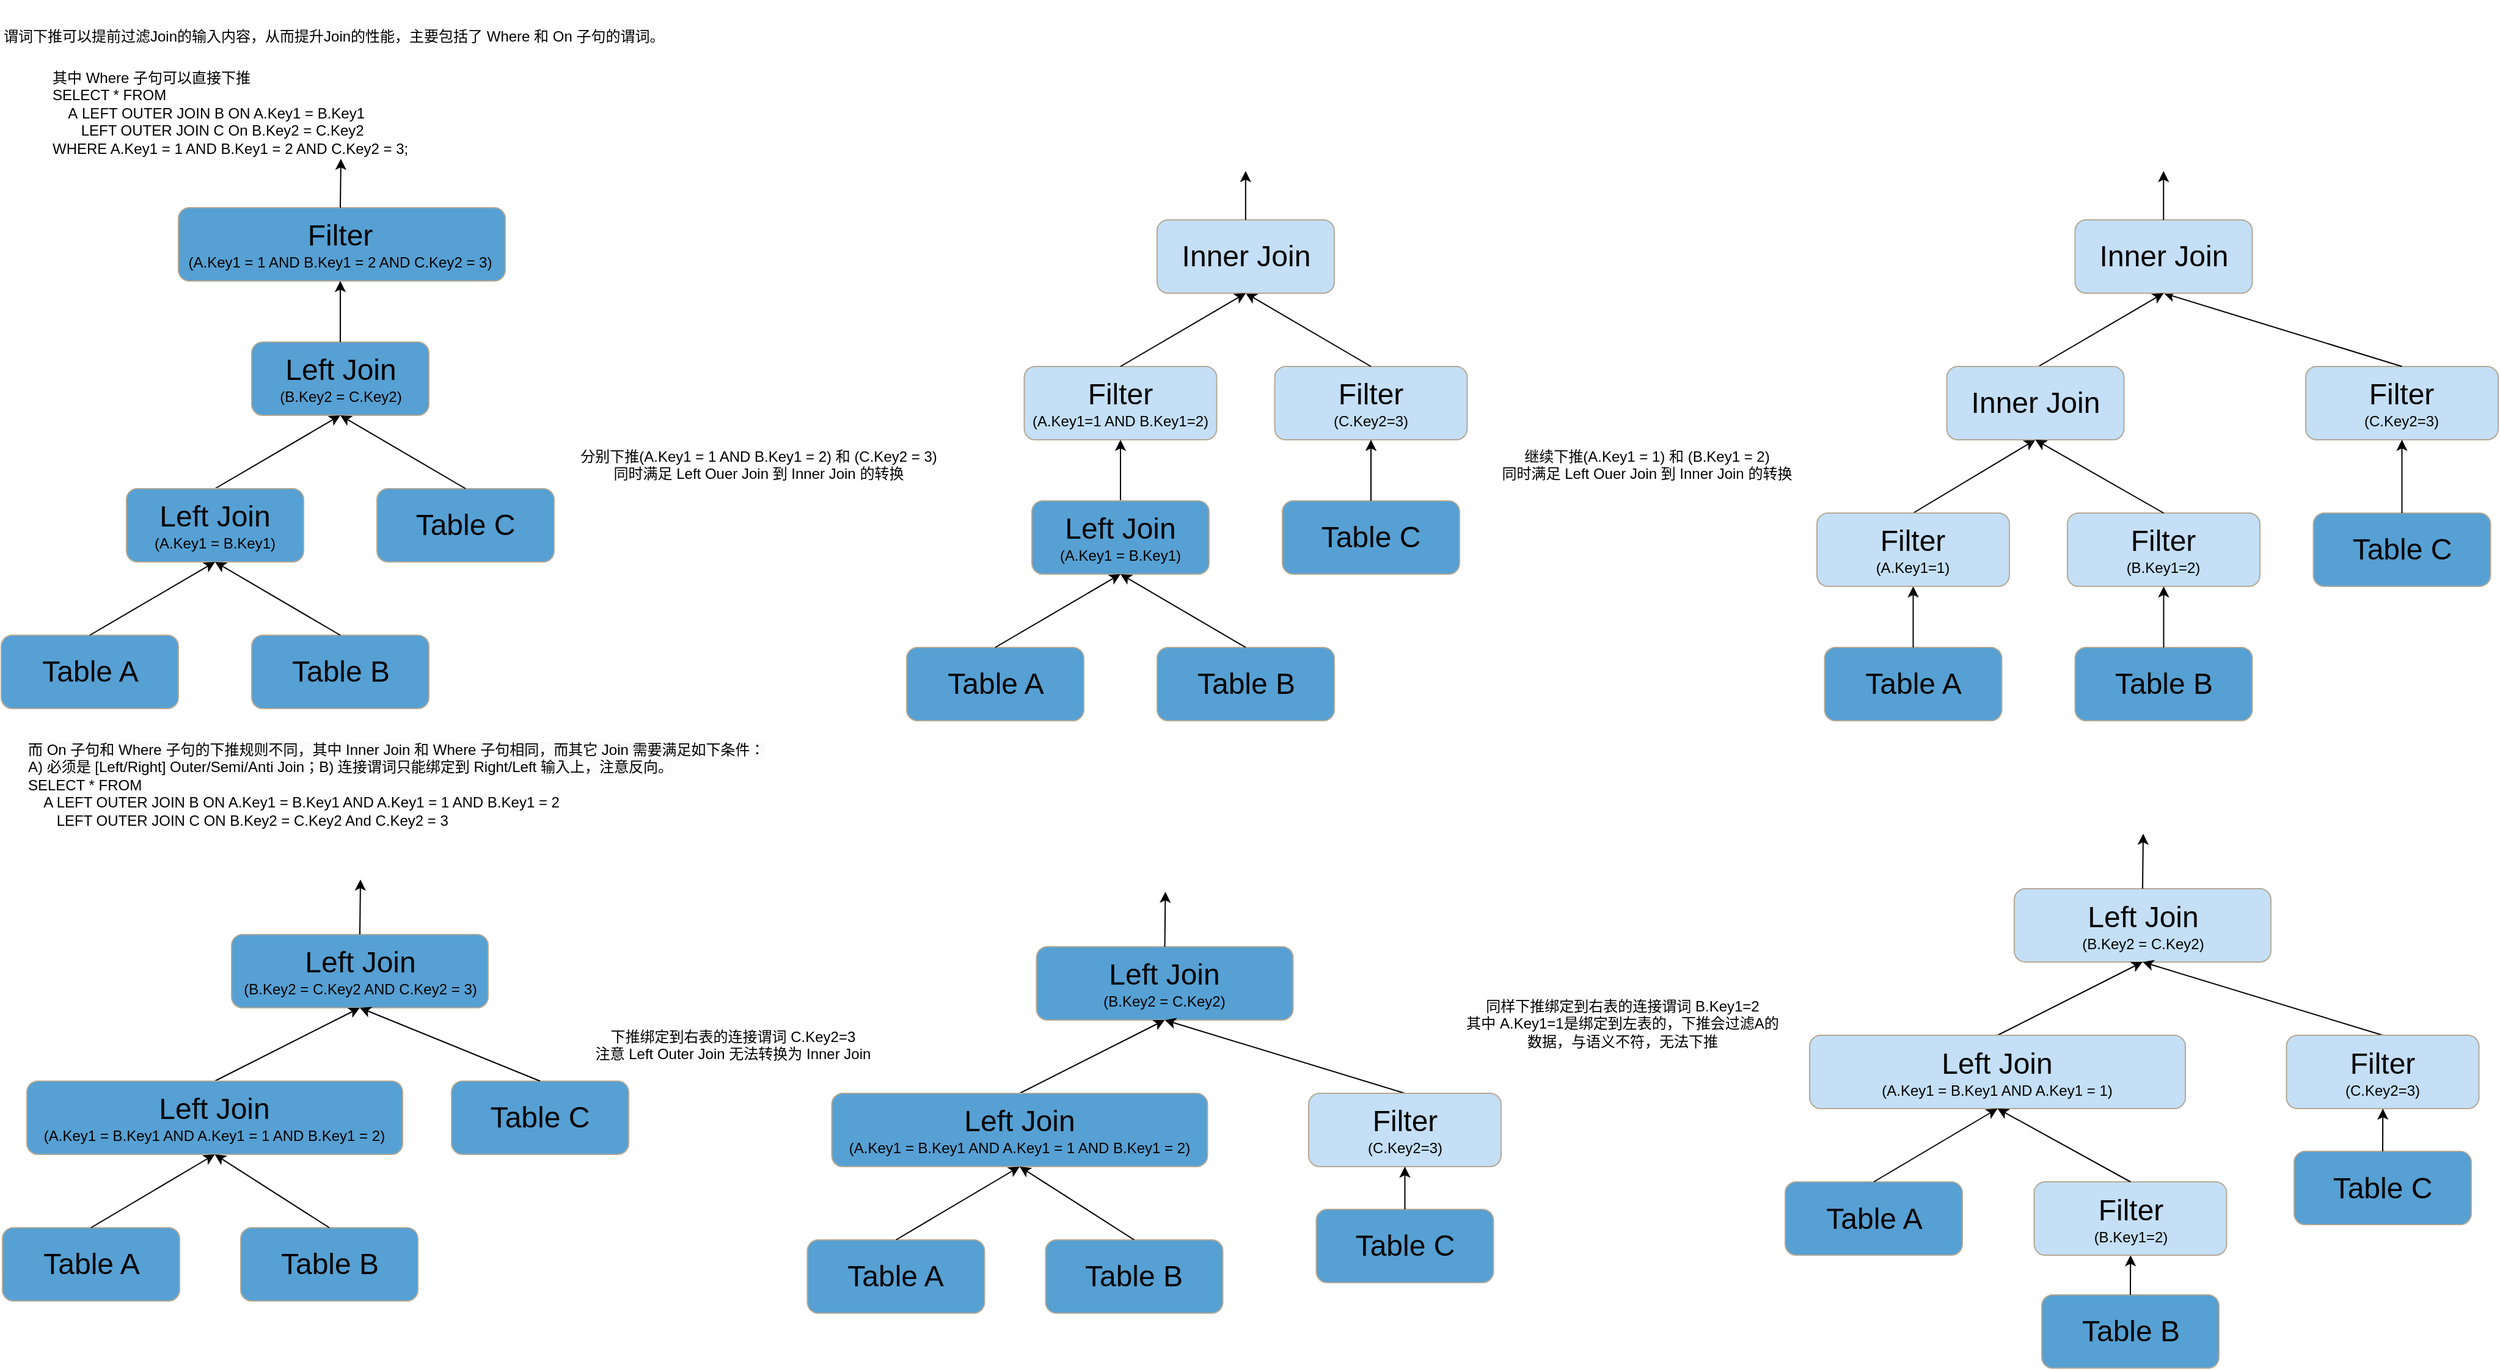<mxfile version="21.2.1" type="github">
  <diagram name="谓词下推" id="cbsx9Czcc-8pzS0EADx3">
    <mxGraphModel dx="4097" dy="2023" grid="1" gridSize="10" guides="1" tooltips="1" connect="1" arrows="1" fold="1" page="1" pageScale="1" pageWidth="827" pageHeight="1169" math="0" shadow="0">
      <root>
        <mxCell id="0" />
        <mxCell id="1" parent="0" />
        <mxCell id="pJjKv-Byt6Ofe4KoQBYE-75" value="" style="rounded=1;whiteSpace=wrap;html=1;strokeColor=#b4a996;fillColor=#c4dff6;" vertex="1" parent="1">
          <mxGeometry x="1052.25" y="310" width="157.5" height="60" as="geometry" />
        </mxCell>
        <mxCell id="pJjKv-Byt6Ofe4KoQBYE-1" value="谓词下推可以提前过滤Join的输入内容，从而提升Join的性能，主要包括了 Where 和 On 子句的谓词。" style="text;html=1;strokeColor=none;fillColor=none;align=left;verticalAlign=middle;whiteSpace=wrap;rounded=0;" vertex="1" parent="1">
          <mxGeometry x="10" y="10" width="800" height="60" as="geometry" />
        </mxCell>
        <mxCell id="pJjKv-Byt6Ofe4KoQBYE-3" value="其中 Where 子句可以直接下推&lt;br&gt;SELECT * FROM&lt;br&gt;&amp;nbsp; &amp;nbsp; A&amp;nbsp;LEFT OUTER JOIN B ON A.Key1 = B.Key1&amp;nbsp;&lt;br&gt;&amp;nbsp; &amp;nbsp; &amp;nbsp; &amp;nbsp;LEFT OUTER JOIN&amp;nbsp;C On B.Key2 = C.Key2&amp;nbsp;&lt;br&gt;WHERE A.Key1 = 1 AND B.Key1 = 2 AND C.Key2 = 3;" style="text;whiteSpace=wrap;html=1;" vertex="1" parent="1">
          <mxGeometry x="50" y="60" width="360" height="90" as="geometry" />
        </mxCell>
        <mxCell id="pJjKv-Byt6Ofe4KoQBYE-4" value="" style="rounded=1;whiteSpace=wrap;html=1;strokeColor=#b4a996;fillColor=#56a0d3;" vertex="1" parent="1">
          <mxGeometry x="155" y="180" width="267.5" height="60" as="geometry" />
        </mxCell>
        <mxCell id="pJjKv-Byt6Ofe4KoQBYE-5" value="&lt;font style=&quot;&quot;&gt;&lt;span style=&quot;font-size: 24px;&quot;&gt;Filter&lt;/span&gt;&lt;br&gt;&lt;font style=&quot;font-size: 12px;&quot;&gt;(A.Key1 = 1 AND B.Key1 = 2 AND C.Key2 = 3)&lt;/font&gt;&lt;br&gt;&lt;/font&gt;" style="text;html=1;strokeColor=none;fillColor=none;align=center;verticalAlign=middle;whiteSpace=wrap;rounded=0;" vertex="1" parent="1">
          <mxGeometry x="155" y="180" width="265" height="60" as="geometry" />
        </mxCell>
        <mxCell id="pJjKv-Byt6Ofe4KoQBYE-6" value="" style="rounded=1;whiteSpace=wrap;html=1;strokeColor=#b4a996;fillColor=#56a0d3;" vertex="1" parent="1">
          <mxGeometry x="215" y="290" width="145" height="60" as="geometry" />
        </mxCell>
        <mxCell id="pJjKv-Byt6Ofe4KoQBYE-7" value="&lt;font style=&quot;&quot;&gt;&lt;span style=&quot;font-size: 24px;&quot;&gt;Left Join&lt;br&gt;&lt;/span&gt;(B.Key2 = C.Key2)&lt;br&gt;&lt;/font&gt;" style="text;html=1;strokeColor=none;fillColor=none;align=center;verticalAlign=middle;whiteSpace=wrap;rounded=0;" vertex="1" parent="1">
          <mxGeometry x="227.5" y="290" width="120" height="60" as="geometry" />
        </mxCell>
        <mxCell id="pJjKv-Byt6Ofe4KoQBYE-10" value="" style="rounded=1;whiteSpace=wrap;html=1;strokeColor=#b4a996;fillColor=#56a0d3;" vertex="1" parent="1">
          <mxGeometry x="317.5" y="410" width="145" height="60" as="geometry" />
        </mxCell>
        <mxCell id="pJjKv-Byt6Ofe4KoQBYE-11" value="&lt;font style=&quot;&quot;&gt;&lt;span style=&quot;font-size: 24px;&quot;&gt;Table C&lt;/span&gt;&lt;br&gt;&lt;/font&gt;" style="text;html=1;strokeColor=none;fillColor=none;align=center;verticalAlign=middle;whiteSpace=wrap;rounded=0;" vertex="1" parent="1">
          <mxGeometry x="330" y="410" width="120" height="60" as="geometry" />
        </mxCell>
        <mxCell id="pJjKv-Byt6Ofe4KoQBYE-12" value="" style="endArrow=classic;html=1;rounded=0;exitX=0.5;exitY=0;exitDx=0;exitDy=0;entryX=0.5;entryY=1;entryDx=0;entryDy=0;" edge="1" parent="1" source="pJjKv-Byt6Ofe4KoQBYE-45" target="pJjKv-Byt6Ofe4KoQBYE-7">
          <mxGeometry width="50" height="50" relative="1" as="geometry">
            <mxPoint x="185" y="410" as="sourcePoint" />
            <mxPoint x="555" y="320" as="targetPoint" />
          </mxGeometry>
        </mxCell>
        <mxCell id="pJjKv-Byt6Ofe4KoQBYE-13" value="" style="endArrow=classic;html=1;rounded=0;exitX=0.5;exitY=0;exitDx=0;exitDy=0;entryX=0.5;entryY=1;entryDx=0;entryDy=0;" edge="1" parent="1" source="pJjKv-Byt6Ofe4KoQBYE-11" target="pJjKv-Byt6Ofe4KoQBYE-7">
          <mxGeometry width="50" height="50" relative="1" as="geometry">
            <mxPoint x="195" y="420" as="sourcePoint" />
            <mxPoint x="298" y="360" as="targetPoint" />
          </mxGeometry>
        </mxCell>
        <mxCell id="pJjKv-Byt6Ofe4KoQBYE-14" value="" style="endArrow=classic;html=1;rounded=0;entryX=0.5;entryY=1;entryDx=0;entryDy=0;" edge="1" parent="1" source="pJjKv-Byt6Ofe4KoQBYE-7" target="pJjKv-Byt6Ofe4KoQBYE-5">
          <mxGeometry width="50" height="50" relative="1" as="geometry">
            <mxPoint x="400" y="420" as="sourcePoint" />
            <mxPoint x="298" y="360" as="targetPoint" />
          </mxGeometry>
        </mxCell>
        <mxCell id="pJjKv-Byt6Ofe4KoQBYE-15" value="" style="endArrow=classic;html=1;rounded=0;exitX=0.5;exitY=0;exitDx=0;exitDy=0;" edge="1" parent="1" source="pJjKv-Byt6Ofe4KoQBYE-5">
          <mxGeometry width="50" height="50" relative="1" as="geometry">
            <mxPoint x="410" y="430" as="sourcePoint" />
            <mxPoint x="288" y="140" as="targetPoint" />
          </mxGeometry>
        </mxCell>
        <mxCell id="pJjKv-Byt6Ofe4KoQBYE-44" value="" style="rounded=1;whiteSpace=wrap;html=1;strokeColor=#b4a996;fillColor=#56a0d3;" vertex="1" parent="1">
          <mxGeometry x="112.5" y="410" width="145" height="60" as="geometry" />
        </mxCell>
        <mxCell id="pJjKv-Byt6Ofe4KoQBYE-45" value="&lt;font style=&quot;&quot;&gt;&lt;span style=&quot;font-size: 24px;&quot;&gt;Left Join&lt;br&gt;&lt;/span&gt;(A.Key1 = B.Key1)&lt;br&gt;&lt;/font&gt;" style="text;html=1;strokeColor=none;fillColor=none;align=center;verticalAlign=middle;whiteSpace=wrap;rounded=0;" vertex="1" parent="1">
          <mxGeometry x="125" y="410" width="120" height="60" as="geometry" />
        </mxCell>
        <mxCell id="pJjKv-Byt6Ofe4KoQBYE-46" value="" style="rounded=1;whiteSpace=wrap;html=1;strokeColor=#b4a996;fillColor=#56a0d3;" vertex="1" parent="1">
          <mxGeometry x="10" y="530" width="145" height="60" as="geometry" />
        </mxCell>
        <mxCell id="pJjKv-Byt6Ofe4KoQBYE-47" value="&lt;font style=&quot;&quot;&gt;&lt;span style=&quot;font-size: 24px;&quot;&gt;Table A&lt;/span&gt;&lt;br&gt;&lt;/font&gt;" style="text;html=1;strokeColor=none;fillColor=none;align=center;verticalAlign=middle;whiteSpace=wrap;rounded=0;" vertex="1" parent="1">
          <mxGeometry x="22.5" y="530" width="120" height="60" as="geometry" />
        </mxCell>
        <mxCell id="pJjKv-Byt6Ofe4KoQBYE-48" value="" style="rounded=1;whiteSpace=wrap;html=1;strokeColor=#b4a996;fillColor=#56a0d3;" vertex="1" parent="1">
          <mxGeometry x="215" y="530" width="145" height="60" as="geometry" />
        </mxCell>
        <mxCell id="pJjKv-Byt6Ofe4KoQBYE-49" value="&lt;font style=&quot;&quot;&gt;&lt;span style=&quot;font-size: 24px;&quot;&gt;Table B&lt;/span&gt;&lt;br&gt;&lt;/font&gt;" style="text;html=1;strokeColor=none;fillColor=none;align=center;verticalAlign=middle;whiteSpace=wrap;rounded=0;" vertex="1" parent="1">
          <mxGeometry x="227.5" y="530" width="120" height="60" as="geometry" />
        </mxCell>
        <mxCell id="pJjKv-Byt6Ofe4KoQBYE-50" value="" style="endArrow=classic;html=1;rounded=0;exitX=0.5;exitY=0;exitDx=0;exitDy=0;entryX=0.5;entryY=1;entryDx=0;entryDy=0;" edge="1" parent="1" source="pJjKv-Byt6Ofe4KoQBYE-47" target="pJjKv-Byt6Ofe4KoQBYE-45">
          <mxGeometry width="50" height="50" relative="1" as="geometry">
            <mxPoint x="402.5" y="490" as="sourcePoint" />
            <mxPoint x="452.5" y="440" as="targetPoint" />
          </mxGeometry>
        </mxCell>
        <mxCell id="pJjKv-Byt6Ofe4KoQBYE-51" value="" style="endArrow=classic;html=1;rounded=0;exitX=0.5;exitY=0;exitDx=0;exitDy=0;entryX=0.5;entryY=1;entryDx=0;entryDy=0;" edge="1" parent="1" source="pJjKv-Byt6Ofe4KoQBYE-49" target="pJjKv-Byt6Ofe4KoQBYE-45">
          <mxGeometry width="50" height="50" relative="1" as="geometry">
            <mxPoint x="92.5" y="540" as="sourcePoint" />
            <mxPoint x="195.5" y="480" as="targetPoint" />
          </mxGeometry>
        </mxCell>
        <mxCell id="pJjKv-Byt6Ofe4KoQBYE-52" value="分别下推(A.Key1 = 1 AND B.Key1 = 2) 和 (C.Key2 = 3)&lt;br&gt;同时满足 Left Ouer Join 到 Inner Join 的转换" style="text;whiteSpace=wrap;html=1;align=center;" vertex="1" parent="1">
          <mxGeometry x="475" y="370" width="310" height="40" as="geometry" />
        </mxCell>
        <mxCell id="pJjKv-Byt6Ofe4KoQBYE-56" value="&lt;font style=&quot;&quot;&gt;&lt;span style=&quot;font-size: 24px;&quot;&gt;Filter&lt;br&gt;&lt;/span&gt;(C.Key2=3)&lt;br&gt;&lt;/font&gt;" style="text;html=1;strokeColor=none;fillColor=none;align=center;verticalAlign=middle;whiteSpace=wrap;rounded=0;" vertex="1" parent="1">
          <mxGeometry x="1056" y="310" width="150" height="60" as="geometry" />
        </mxCell>
        <mxCell id="pJjKv-Byt6Ofe4KoQBYE-57" value="" style="rounded=1;whiteSpace=wrap;html=1;strokeColor=#b4a996;fillColor=#56a0d3;" vertex="1" parent="1">
          <mxGeometry x="1058.5" y="420" width="145" height="60" as="geometry" />
        </mxCell>
        <mxCell id="pJjKv-Byt6Ofe4KoQBYE-58" value="&lt;font style=&quot;&quot;&gt;&lt;span style=&quot;font-size: 24px;&quot;&gt;Table C&lt;/span&gt;&lt;br&gt;&lt;/font&gt;" style="text;html=1;strokeColor=none;fillColor=none;align=center;verticalAlign=middle;whiteSpace=wrap;rounded=0;" vertex="1" parent="1">
          <mxGeometry x="1071" y="420" width="120" height="60" as="geometry" />
        </mxCell>
        <mxCell id="pJjKv-Byt6Ofe4KoQBYE-59" value="" style="endArrow=classic;html=1;rounded=0;exitX=0.5;exitY=0;exitDx=0;exitDy=0;entryX=0.5;entryY=1;entryDx=0;entryDy=0;" edge="1" parent="1" source="pJjKv-Byt6Ofe4KoQBYE-64" target="pJjKv-Byt6Ofe4KoQBYE-74">
          <mxGeometry width="50" height="50" relative="1" as="geometry">
            <mxPoint x="926" y="420" as="sourcePoint" />
            <mxPoint x="1296" y="330" as="targetPoint" />
          </mxGeometry>
        </mxCell>
        <mxCell id="pJjKv-Byt6Ofe4KoQBYE-60" value="" style="endArrow=classic;html=1;rounded=0;exitX=0.5;exitY=0;exitDx=0;exitDy=0;entryX=0.5;entryY=1;entryDx=0;entryDy=0;" edge="1" parent="1" source="pJjKv-Byt6Ofe4KoQBYE-58" target="pJjKv-Byt6Ofe4KoQBYE-56">
          <mxGeometry width="50" height="50" relative="1" as="geometry">
            <mxPoint x="936" y="430" as="sourcePoint" />
            <mxPoint x="1039" y="370" as="targetPoint" />
          </mxGeometry>
        </mxCell>
        <mxCell id="pJjKv-Byt6Ofe4KoQBYE-61" value="" style="endArrow=classic;html=1;rounded=0;entryX=0.5;entryY=1;entryDx=0;entryDy=0;exitX=0.5;exitY=0;exitDx=0;exitDy=0;" edge="1" parent="1" source="pJjKv-Byt6Ofe4KoQBYE-56" target="pJjKv-Byt6Ofe4KoQBYE-72">
          <mxGeometry width="50" height="50" relative="1" as="geometry">
            <mxPoint x="1141" y="430" as="sourcePoint" />
            <mxPoint x="1028.5" y="250" as="targetPoint" />
          </mxGeometry>
        </mxCell>
        <mxCell id="pJjKv-Byt6Ofe4KoQBYE-63" value="" style="rounded=1;whiteSpace=wrap;html=1;strokeColor=#b4a996;fillColor=#56a0d3;" vertex="1" parent="1">
          <mxGeometry x="853.5" y="420" width="145" height="60" as="geometry" />
        </mxCell>
        <mxCell id="pJjKv-Byt6Ofe4KoQBYE-64" value="&lt;font style=&quot;&quot;&gt;&lt;span style=&quot;font-size: 24px;&quot;&gt;Left Join&lt;br&gt;&lt;/span&gt;(A.Key1 = B.Key1)&lt;br&gt;&lt;/font&gt;" style="text;html=1;strokeColor=none;fillColor=none;align=center;verticalAlign=middle;whiteSpace=wrap;rounded=0;" vertex="1" parent="1">
          <mxGeometry x="866" y="420" width="120" height="60" as="geometry" />
        </mxCell>
        <mxCell id="pJjKv-Byt6Ofe4KoQBYE-65" value="" style="rounded=1;whiteSpace=wrap;html=1;strokeColor=#b4a996;fillColor=#56a0d3;" vertex="1" parent="1">
          <mxGeometry x="751" y="540" width="145" height="60" as="geometry" />
        </mxCell>
        <mxCell id="pJjKv-Byt6Ofe4KoQBYE-66" value="&lt;font style=&quot;&quot;&gt;&lt;span style=&quot;font-size: 24px;&quot;&gt;Table A&lt;/span&gt;&lt;br&gt;&lt;/font&gt;" style="text;html=1;strokeColor=none;fillColor=none;align=center;verticalAlign=middle;whiteSpace=wrap;rounded=0;" vertex="1" parent="1">
          <mxGeometry x="763.5" y="540" width="120" height="60" as="geometry" />
        </mxCell>
        <mxCell id="pJjKv-Byt6Ofe4KoQBYE-67" value="" style="rounded=1;whiteSpace=wrap;html=1;strokeColor=#b4a996;fillColor=#56a0d3;" vertex="1" parent="1">
          <mxGeometry x="956" y="540" width="145" height="60" as="geometry" />
        </mxCell>
        <mxCell id="pJjKv-Byt6Ofe4KoQBYE-68" value="&lt;font style=&quot;&quot;&gt;&lt;span style=&quot;font-size: 24px;&quot;&gt;Table B&lt;/span&gt;&lt;br&gt;&lt;/font&gt;" style="text;html=1;strokeColor=none;fillColor=none;align=center;verticalAlign=middle;whiteSpace=wrap;rounded=0;" vertex="1" parent="1">
          <mxGeometry x="968.5" y="540" width="120" height="60" as="geometry" />
        </mxCell>
        <mxCell id="pJjKv-Byt6Ofe4KoQBYE-69" value="" style="endArrow=classic;html=1;rounded=0;exitX=0.5;exitY=0;exitDx=0;exitDy=0;entryX=0.5;entryY=1;entryDx=0;entryDy=0;" edge="1" parent="1" source="pJjKv-Byt6Ofe4KoQBYE-66" target="pJjKv-Byt6Ofe4KoQBYE-64">
          <mxGeometry width="50" height="50" relative="1" as="geometry">
            <mxPoint x="1143.5" y="500" as="sourcePoint" />
            <mxPoint x="1193.5" y="450" as="targetPoint" />
          </mxGeometry>
        </mxCell>
        <mxCell id="pJjKv-Byt6Ofe4KoQBYE-70" value="" style="endArrow=classic;html=1;rounded=0;exitX=0.5;exitY=0;exitDx=0;exitDy=0;entryX=0.5;entryY=1;entryDx=0;entryDy=0;" edge="1" parent="1" source="pJjKv-Byt6Ofe4KoQBYE-68" target="pJjKv-Byt6Ofe4KoQBYE-64">
          <mxGeometry width="50" height="50" relative="1" as="geometry">
            <mxPoint x="833.5" y="550" as="sourcePoint" />
            <mxPoint x="936.5" y="490" as="targetPoint" />
          </mxGeometry>
        </mxCell>
        <mxCell id="pJjKv-Byt6Ofe4KoQBYE-71" value="" style="rounded=1;whiteSpace=wrap;html=1;strokeColor=#b4a996;fillColor=#c4dff6;" vertex="1" parent="1">
          <mxGeometry x="956" y="190" width="145" height="60" as="geometry" />
        </mxCell>
        <mxCell id="pJjKv-Byt6Ofe4KoQBYE-72" value="&lt;font style=&quot;&quot;&gt;&lt;span style=&quot;font-size: 24px;&quot;&gt;Inner Join&lt;/span&gt;&lt;br&gt;&lt;/font&gt;" style="text;html=1;strokeColor=none;fillColor=none;align=center;verticalAlign=middle;whiteSpace=wrap;rounded=0;" vertex="1" parent="1">
          <mxGeometry x="968.5" y="190" width="120" height="60" as="geometry" />
        </mxCell>
        <mxCell id="pJjKv-Byt6Ofe4KoQBYE-73" value="" style="rounded=1;whiteSpace=wrap;html=1;strokeColor=#b4a996;fillColor=#c4dff6;" vertex="1" parent="1">
          <mxGeometry x="847.25" y="310" width="157.5" height="60" as="geometry" />
        </mxCell>
        <mxCell id="pJjKv-Byt6Ofe4KoQBYE-74" value="&lt;font style=&quot;&quot;&gt;&lt;span style=&quot;font-size: 24px;&quot;&gt;Filter&lt;br&gt;&lt;/span&gt;(A.Key1=1 AND B.Key1=2)&lt;br&gt;&lt;/font&gt;" style="text;html=1;strokeColor=none;fillColor=none;align=center;verticalAlign=middle;whiteSpace=wrap;rounded=0;" vertex="1" parent="1">
          <mxGeometry x="846" y="310" width="160" height="60" as="geometry" />
        </mxCell>
        <mxCell id="pJjKv-Byt6Ofe4KoQBYE-76" value="" style="endArrow=classic;html=1;rounded=0;entryX=0.5;entryY=1;entryDx=0;entryDy=0;exitX=0.5;exitY=0;exitDx=0;exitDy=0;" edge="1" parent="1" source="pJjKv-Byt6Ofe4KoQBYE-74" target="pJjKv-Byt6Ofe4KoQBYE-72">
          <mxGeometry width="50" height="50" relative="1" as="geometry">
            <mxPoint x="1141" y="320" as="sourcePoint" />
            <mxPoint x="1038.5" y="260" as="targetPoint" />
          </mxGeometry>
        </mxCell>
        <mxCell id="pJjKv-Byt6Ofe4KoQBYE-78" value="" style="endArrow=classic;html=1;rounded=0;exitX=0.5;exitY=0;exitDx=0;exitDy=0;" edge="1" parent="1">
          <mxGeometry width="50" height="50" relative="1" as="geometry">
            <mxPoint x="1028.4" y="190" as="sourcePoint" />
            <mxPoint x="1028.4" y="150" as="targetPoint" />
          </mxGeometry>
        </mxCell>
        <mxCell id="pJjKv-Byt6Ofe4KoQBYE-79" value="" style="rounded=1;whiteSpace=wrap;html=1;strokeColor=#b4a996;fillColor=#c4dff6;" vertex="1" parent="1">
          <mxGeometry x="1896" y="310" width="157.5" height="60" as="geometry" />
        </mxCell>
        <mxCell id="pJjKv-Byt6Ofe4KoQBYE-80" value="&lt;font style=&quot;&quot;&gt;&lt;span style=&quot;font-size: 24px;&quot;&gt;Filter&lt;br&gt;&lt;/span&gt;(C.Key2=3)&lt;br&gt;&lt;/font&gt;" style="text;html=1;strokeColor=none;fillColor=none;align=center;verticalAlign=middle;whiteSpace=wrap;rounded=0;" vertex="1" parent="1">
          <mxGeometry x="1912.25" y="310" width="125" height="60" as="geometry" />
        </mxCell>
        <mxCell id="pJjKv-Byt6Ofe4KoQBYE-81" value="" style="rounded=1;whiteSpace=wrap;html=1;strokeColor=#b4a996;fillColor=#56a0d3;" vertex="1" parent="1">
          <mxGeometry x="1902.25" y="430" width="145" height="60" as="geometry" />
        </mxCell>
        <mxCell id="pJjKv-Byt6Ofe4KoQBYE-82" value="&lt;font style=&quot;&quot;&gt;&lt;span style=&quot;font-size: 24px;&quot;&gt;Table C&lt;/span&gt;&lt;br&gt;&lt;/font&gt;" style="text;html=1;strokeColor=none;fillColor=none;align=center;verticalAlign=middle;whiteSpace=wrap;rounded=0;" vertex="1" parent="1">
          <mxGeometry x="1914.75" y="430" width="120" height="60" as="geometry" />
        </mxCell>
        <mxCell id="pJjKv-Byt6Ofe4KoQBYE-83" value="" style="endArrow=classic;html=1;rounded=0;exitX=0.5;exitY=0;exitDx=0;exitDy=0;entryX=0.5;entryY=1;entryDx=0;entryDy=0;" edge="1" parent="1" source="pJjKv-Byt6Ofe4KoQBYE-102" target="pJjKv-Byt6Ofe4KoQBYE-106">
          <mxGeometry width="50" height="50" relative="1" as="geometry">
            <mxPoint x="1677.25" y="420" as="sourcePoint" />
            <mxPoint x="1677.25" y="370" as="targetPoint" />
          </mxGeometry>
        </mxCell>
        <mxCell id="pJjKv-Byt6Ofe4KoQBYE-84" value="" style="endArrow=classic;html=1;rounded=0;exitX=0.5;exitY=0;exitDx=0;exitDy=0;entryX=0.5;entryY=1;entryDx=0;entryDy=0;" edge="1" parent="1" source="pJjKv-Byt6Ofe4KoQBYE-82" target="pJjKv-Byt6Ofe4KoQBYE-80">
          <mxGeometry width="50" height="50" relative="1" as="geometry">
            <mxPoint x="1687.25" y="430" as="sourcePoint" />
            <mxPoint x="1790.25" y="370" as="targetPoint" />
          </mxGeometry>
        </mxCell>
        <mxCell id="pJjKv-Byt6Ofe4KoQBYE-85" value="" style="endArrow=classic;html=1;rounded=0;entryX=0.5;entryY=1;entryDx=0;entryDy=0;exitX=0.5;exitY=0;exitDx=0;exitDy=0;" edge="1" parent="1" source="pJjKv-Byt6Ofe4KoQBYE-80" target="pJjKv-Byt6Ofe4KoQBYE-95">
          <mxGeometry width="50" height="50" relative="1" as="geometry">
            <mxPoint x="1892.25" y="430" as="sourcePoint" />
            <mxPoint x="1779.75" y="250" as="targetPoint" />
          </mxGeometry>
        </mxCell>
        <mxCell id="pJjKv-Byt6Ofe4KoQBYE-88" value="" style="rounded=1;whiteSpace=wrap;html=1;strokeColor=#b4a996;fillColor=#56a0d3;" vertex="1" parent="1">
          <mxGeometry x="1502.25" y="540" width="145" height="60" as="geometry" />
        </mxCell>
        <mxCell id="pJjKv-Byt6Ofe4KoQBYE-89" value="&lt;font style=&quot;&quot;&gt;&lt;span style=&quot;font-size: 24px;&quot;&gt;Table A&lt;/span&gt;&lt;br&gt;&lt;/font&gt;" style="text;html=1;strokeColor=none;fillColor=none;align=center;verticalAlign=middle;whiteSpace=wrap;rounded=0;" vertex="1" parent="1">
          <mxGeometry x="1514.75" y="540" width="120" height="60" as="geometry" />
        </mxCell>
        <mxCell id="pJjKv-Byt6Ofe4KoQBYE-90" value="" style="rounded=1;whiteSpace=wrap;html=1;strokeColor=#b4a996;fillColor=#56a0d3;" vertex="1" parent="1">
          <mxGeometry x="1707.25" y="540" width="145" height="60" as="geometry" />
        </mxCell>
        <mxCell id="pJjKv-Byt6Ofe4KoQBYE-91" value="&lt;font style=&quot;&quot;&gt;&lt;span style=&quot;font-size: 24px;&quot;&gt;Table B&lt;/span&gt;&lt;br&gt;&lt;/font&gt;" style="text;html=1;strokeColor=none;fillColor=none;align=center;verticalAlign=middle;whiteSpace=wrap;rounded=0;" vertex="1" parent="1">
          <mxGeometry x="1719.75" y="540" width="120" height="60" as="geometry" />
        </mxCell>
        <mxCell id="pJjKv-Byt6Ofe4KoQBYE-92" value="" style="endArrow=classic;html=1;rounded=0;exitX=0.5;exitY=0;exitDx=0;exitDy=0;entryX=0.5;entryY=1;entryDx=0;entryDy=0;" edge="1" parent="1" source="pJjKv-Byt6Ofe4KoQBYE-89" target="pJjKv-Byt6Ofe4KoQBYE-102">
          <mxGeometry width="50" height="50" relative="1" as="geometry">
            <mxPoint x="1894.75" y="500" as="sourcePoint" />
            <mxPoint x="1677.25" y="480" as="targetPoint" />
          </mxGeometry>
        </mxCell>
        <mxCell id="pJjKv-Byt6Ofe4KoQBYE-93" value="" style="endArrow=classic;html=1;rounded=0;exitX=0.5;exitY=0;exitDx=0;exitDy=0;entryX=0.5;entryY=1;entryDx=0;entryDy=0;" edge="1" parent="1" source="pJjKv-Byt6Ofe4KoQBYE-91" target="pJjKv-Byt6Ofe4KoQBYE-104">
          <mxGeometry width="50" height="50" relative="1" as="geometry">
            <mxPoint x="1584.75" y="550" as="sourcePoint" />
            <mxPoint x="1677.25" y="480" as="targetPoint" />
          </mxGeometry>
        </mxCell>
        <mxCell id="pJjKv-Byt6Ofe4KoQBYE-94" value="" style="rounded=1;whiteSpace=wrap;html=1;strokeColor=#b4a996;fillColor=#c4dff6;" vertex="1" parent="1">
          <mxGeometry x="1707.25" y="190" width="145" height="60" as="geometry" />
        </mxCell>
        <mxCell id="pJjKv-Byt6Ofe4KoQBYE-95" value="&lt;font style=&quot;&quot;&gt;&lt;span style=&quot;font-size: 24px;&quot;&gt;Inner Join&lt;/span&gt;&lt;br&gt;&lt;/font&gt;" style="text;html=1;strokeColor=none;fillColor=none;align=center;verticalAlign=middle;whiteSpace=wrap;rounded=0;" vertex="1" parent="1">
          <mxGeometry x="1719.75" y="190" width="120" height="60" as="geometry" />
        </mxCell>
        <mxCell id="pJjKv-Byt6Ofe4KoQBYE-98" value="" style="endArrow=classic;html=1;rounded=0;entryX=0.5;entryY=1;entryDx=0;entryDy=0;exitX=0.5;exitY=0;exitDx=0;exitDy=0;" edge="1" parent="1" target="pJjKv-Byt6Ofe4KoQBYE-95">
          <mxGeometry width="50" height="50" relative="1" as="geometry">
            <mxPoint x="1677.25" y="310" as="sourcePoint" />
            <mxPoint x="1789.75" y="260" as="targetPoint" />
          </mxGeometry>
        </mxCell>
        <mxCell id="pJjKv-Byt6Ofe4KoQBYE-99" value="" style="endArrow=classic;html=1;rounded=0;exitX=0.5;exitY=0;exitDx=0;exitDy=0;" edge="1" parent="1">
          <mxGeometry width="50" height="50" relative="1" as="geometry">
            <mxPoint x="1779.65" y="190" as="sourcePoint" />
            <mxPoint x="1779.65" y="150" as="targetPoint" />
          </mxGeometry>
        </mxCell>
        <mxCell id="pJjKv-Byt6Ofe4KoQBYE-100" value="继续下推(A.Key1 = 1) 和 (B.Key1 = 2)&lt;br&gt;同时满足 Left Ouer Join 到 Inner Join 的转换" style="text;whiteSpace=wrap;html=1;align=center;" vertex="1" parent="1">
          <mxGeometry x="1202.25" y="370" width="310" height="40" as="geometry" />
        </mxCell>
        <mxCell id="pJjKv-Byt6Ofe4KoQBYE-101" value="" style="rounded=1;whiteSpace=wrap;html=1;strokeColor=#b4a996;fillColor=#c4dff6;" vertex="1" parent="1">
          <mxGeometry x="1496" y="430" width="157.5" height="60" as="geometry" />
        </mxCell>
        <mxCell id="pJjKv-Byt6Ofe4KoQBYE-102" value="&lt;font style=&quot;&quot;&gt;&lt;span style=&quot;font-size: 24px;&quot;&gt;Filter&lt;br&gt;&lt;/span&gt;(A.Key1=1)&lt;br&gt;&lt;/font&gt;" style="text;html=1;strokeColor=none;fillColor=none;align=center;verticalAlign=middle;whiteSpace=wrap;rounded=0;" vertex="1" parent="1">
          <mxGeometry x="1512.25" y="430" width="125" height="60" as="geometry" />
        </mxCell>
        <mxCell id="pJjKv-Byt6Ofe4KoQBYE-103" value="" style="rounded=1;whiteSpace=wrap;html=1;strokeColor=#b4a996;fillColor=#c4dff6;" vertex="1" parent="1">
          <mxGeometry x="1701" y="430" width="157.5" height="60" as="geometry" />
        </mxCell>
        <mxCell id="pJjKv-Byt6Ofe4KoQBYE-104" value="&lt;font style=&quot;&quot;&gt;&lt;span style=&quot;font-size: 24px;&quot;&gt;Filter&lt;br&gt;&lt;/span&gt;(B.Key1=2)&lt;br&gt;&lt;/font&gt;" style="text;html=1;strokeColor=none;fillColor=none;align=center;verticalAlign=middle;whiteSpace=wrap;rounded=0;" vertex="1" parent="1">
          <mxGeometry x="1717.25" y="430" width="125" height="60" as="geometry" />
        </mxCell>
        <mxCell id="pJjKv-Byt6Ofe4KoQBYE-105" value="" style="rounded=1;whiteSpace=wrap;html=1;strokeColor=#b4a996;fillColor=#c4dff6;" vertex="1" parent="1">
          <mxGeometry x="1602.25" y="310" width="145" height="60" as="geometry" />
        </mxCell>
        <mxCell id="pJjKv-Byt6Ofe4KoQBYE-106" value="&lt;font style=&quot;&quot;&gt;&lt;span style=&quot;font-size: 24px;&quot;&gt;Inner Join&lt;/span&gt;&lt;br&gt;&lt;/font&gt;" style="text;html=1;strokeColor=none;fillColor=none;align=center;verticalAlign=middle;whiteSpace=wrap;rounded=0;" vertex="1" parent="1">
          <mxGeometry x="1614.75" y="310" width="120" height="60" as="geometry" />
        </mxCell>
        <mxCell id="pJjKv-Byt6Ofe4KoQBYE-107" value="" style="endArrow=classic;html=1;rounded=0;exitX=0.5;exitY=0;exitDx=0;exitDy=0;entryX=0.5;entryY=1;entryDx=0;entryDy=0;" edge="1" parent="1" source="pJjKv-Byt6Ofe4KoQBYE-104" target="pJjKv-Byt6Ofe4KoQBYE-106">
          <mxGeometry width="50" height="50" relative="1" as="geometry">
            <mxPoint x="1585.25" y="440" as="sourcePoint" />
            <mxPoint x="1685.25" y="380" as="targetPoint" />
          </mxGeometry>
        </mxCell>
        <mxCell id="pJjKv-Byt6Ofe4KoQBYE-108" value="&lt;span style=&quot;color: rgb(0, 0, 0); font-family: Helvetica; font-size: 12px; font-style: normal; font-variant-ligatures: normal; font-variant-caps: normal; font-weight: 400; letter-spacing: normal; orphans: 2; text-align: left; text-indent: 0px; text-transform: none; widows: 2; word-spacing: 0px; -webkit-text-stroke-width: 0px; background-color: rgb(251, 251, 251); text-decoration-thickness: initial; text-decoration-style: initial; text-decoration-color: initial; float: none; display: inline !important;&quot;&gt;而 On 子句和 Where 子句的下推规则不同，其中 Inner Join 和 Where 子句相同，而其它 Join 需要满足如下条件：&lt;/span&gt;&lt;br style=&quot;border-color: var(--border-color); color: rgb(0, 0, 0); font-family: Helvetica; font-size: 12px; font-style: normal; font-variant-ligatures: normal; font-variant-caps: normal; font-weight: 400; letter-spacing: normal; orphans: 2; text-align: left; text-indent: 0px; text-transform: none; widows: 2; word-spacing: 0px; -webkit-text-stroke-width: 0px; background-color: rgb(251, 251, 251); text-decoration-thickness: initial; text-decoration-style: initial; text-decoration-color: initial;&quot;&gt;&lt;span style=&quot;orphans: 2; text-align: left; text-indent: 0px; widows: 2; background-color: rgb(251, 251, 251); text-decoration-thickness: initial; text-decoration-style: initial; text-decoration-color: initial; float: none; display: inline !important;&quot;&gt;A)&amp;nbsp;必须是 [Left/Right] Outer/Semi/Anti Join；B) 连接谓词只能绑定到 Right/Left 输入上，注意反向。&lt;br&gt;&lt;div style=&quot;&quot;&gt;SELECT * FROM&lt;/div&gt;&lt;div style=&quot;&quot;&gt;&amp;nbsp; &amp;nbsp; A LEFT OUTER JOIN B ON A.Key1 = B.Key1 AND A.Key1 = 1 AND B.Key1 = 2&lt;/div&gt;&lt;div style=&quot;&quot;&gt;&amp;nbsp; &amp;nbsp; &amp;nbsp; &amp;nbsp;LEFT OUTER JOIN C ON B.Key2 = C.Key2 And C.Key2 = 3&lt;br&gt;&lt;/div&gt;&lt;div style=&quot;color: rgb(0, 0, 0); font-family: Helvetica; font-size: 12px; font-style: normal; font-variant-ligatures: normal; font-variant-caps: normal; font-weight: 400; letter-spacing: normal; text-transform: none; word-spacing: 0px; -webkit-text-stroke-width: 0px;&quot;&gt;&lt;br&gt;&lt;/div&gt;&lt;/span&gt;" style="text;whiteSpace=wrap;html=1;" vertex="1" parent="1">
          <mxGeometry x="30" y="610" width="676" height="90" as="geometry" />
        </mxCell>
        <mxCell id="pJjKv-Byt6Ofe4KoQBYE-112" value="" style="rounded=1;whiteSpace=wrap;html=1;strokeColor=#b4a996;fillColor=#56a0d3;" vertex="1" parent="1">
          <mxGeometry x="198.5" y="775" width="210" height="60" as="geometry" />
        </mxCell>
        <mxCell id="pJjKv-Byt6Ofe4KoQBYE-113" value="&lt;font style=&quot;&quot;&gt;&lt;span style=&quot;font-size: 24px;&quot;&gt;Left Join&lt;br&gt;&lt;/span&gt;(B.Key2 = C.Key2 AND C.Key2 = 3)&lt;br&gt;&lt;/font&gt;" style="text;html=1;strokeColor=none;fillColor=none;align=center;verticalAlign=middle;whiteSpace=wrap;rounded=0;" vertex="1" parent="1">
          <mxGeometry x="203.5" y="775" width="200" height="60" as="geometry" />
        </mxCell>
        <mxCell id="pJjKv-Byt6Ofe4KoQBYE-114" value="" style="rounded=1;whiteSpace=wrap;html=1;strokeColor=#b4a996;fillColor=#56a0d3;" vertex="1" parent="1">
          <mxGeometry x="378.5" y="895" width="145" height="60" as="geometry" />
        </mxCell>
        <mxCell id="pJjKv-Byt6Ofe4KoQBYE-115" value="&lt;font style=&quot;&quot;&gt;&lt;span style=&quot;font-size: 24px;&quot;&gt;Table C&lt;/span&gt;&lt;br&gt;&lt;/font&gt;" style="text;html=1;strokeColor=none;fillColor=none;align=center;verticalAlign=middle;whiteSpace=wrap;rounded=0;" vertex="1" parent="1">
          <mxGeometry x="391" y="895" width="120" height="60" as="geometry" />
        </mxCell>
        <mxCell id="pJjKv-Byt6Ofe4KoQBYE-116" value="" style="endArrow=classic;html=1;rounded=0;exitX=0.5;exitY=0;exitDx=0;exitDy=0;entryX=0.5;entryY=1;entryDx=0;entryDy=0;" edge="1" parent="1" source="pJjKv-Byt6Ofe4KoQBYE-121" target="pJjKv-Byt6Ofe4KoQBYE-113">
          <mxGeometry width="50" height="50" relative="1" as="geometry">
            <mxPoint x="246" y="895" as="sourcePoint" />
            <mxPoint x="616" y="805" as="targetPoint" />
          </mxGeometry>
        </mxCell>
        <mxCell id="pJjKv-Byt6Ofe4KoQBYE-117" value="" style="endArrow=classic;html=1;rounded=0;exitX=0.5;exitY=0;exitDx=0;exitDy=0;entryX=0.5;entryY=1;entryDx=0;entryDy=0;" edge="1" parent="1" source="pJjKv-Byt6Ofe4KoQBYE-115" target="pJjKv-Byt6Ofe4KoQBYE-113">
          <mxGeometry width="50" height="50" relative="1" as="geometry">
            <mxPoint x="256" y="905" as="sourcePoint" />
            <mxPoint x="359" y="845" as="targetPoint" />
          </mxGeometry>
        </mxCell>
        <mxCell id="pJjKv-Byt6Ofe4KoQBYE-118" value="" style="endArrow=classic;html=1;rounded=0;exitX=0.5;exitY=0;exitDx=0;exitDy=0;" edge="1" parent="1" source="pJjKv-Byt6Ofe4KoQBYE-113">
          <mxGeometry width="50" height="50" relative="1" as="geometry">
            <mxPoint x="461" y="905" as="sourcePoint" />
            <mxPoint x="304" y="730" as="targetPoint" />
          </mxGeometry>
        </mxCell>
        <mxCell id="pJjKv-Byt6Ofe4KoQBYE-120" value="" style="rounded=1;whiteSpace=wrap;html=1;strokeColor=#b4a996;fillColor=#56a0d3;" vertex="1" parent="1">
          <mxGeometry x="31" y="895" width="307.5" height="60" as="geometry" />
        </mxCell>
        <mxCell id="pJjKv-Byt6Ofe4KoQBYE-121" value="&lt;font style=&quot;&quot;&gt;&lt;span style=&quot;font-size: 24px;&quot;&gt;Left Join&lt;br&gt;&lt;/span&gt;(A.Key1 = B.Key1 AND A.Key1 = 1 AND B.Key1 = 2)&lt;br&gt;&lt;/font&gt;" style="text;html=1;strokeColor=none;fillColor=none;align=center;verticalAlign=middle;whiteSpace=wrap;rounded=0;" vertex="1" parent="1">
          <mxGeometry x="42.25" y="895" width="285" height="60" as="geometry" />
        </mxCell>
        <mxCell id="pJjKv-Byt6Ofe4KoQBYE-122" value="" style="rounded=1;whiteSpace=wrap;html=1;strokeColor=#b4a996;fillColor=#56a0d3;" vertex="1" parent="1">
          <mxGeometry x="11" y="1015" width="145" height="60" as="geometry" />
        </mxCell>
        <mxCell id="pJjKv-Byt6Ofe4KoQBYE-123" value="&lt;font style=&quot;&quot;&gt;&lt;span style=&quot;font-size: 24px;&quot;&gt;Table A&lt;/span&gt;&lt;br&gt;&lt;/font&gt;" style="text;html=1;strokeColor=none;fillColor=none;align=center;verticalAlign=middle;whiteSpace=wrap;rounded=0;" vertex="1" parent="1">
          <mxGeometry x="23.5" y="1015" width="120" height="60" as="geometry" />
        </mxCell>
        <mxCell id="pJjKv-Byt6Ofe4KoQBYE-124" value="" style="rounded=1;whiteSpace=wrap;html=1;strokeColor=#b4a996;fillColor=#56a0d3;" vertex="1" parent="1">
          <mxGeometry x="206" y="1015" width="145" height="60" as="geometry" />
        </mxCell>
        <mxCell id="pJjKv-Byt6Ofe4KoQBYE-125" value="&lt;font style=&quot;&quot;&gt;&lt;span style=&quot;font-size: 24px;&quot;&gt;Table B&lt;/span&gt;&lt;br&gt;&lt;/font&gt;" style="text;html=1;strokeColor=none;fillColor=none;align=center;verticalAlign=middle;whiteSpace=wrap;rounded=0;" vertex="1" parent="1">
          <mxGeometry x="218.5" y="1015" width="120" height="60" as="geometry" />
        </mxCell>
        <mxCell id="pJjKv-Byt6Ofe4KoQBYE-126" value="" style="endArrow=classic;html=1;rounded=0;exitX=0.5;exitY=0;exitDx=0;exitDy=0;entryX=0.5;entryY=1;entryDx=0;entryDy=0;" edge="1" parent="1" source="pJjKv-Byt6Ofe4KoQBYE-123" target="pJjKv-Byt6Ofe4KoQBYE-121">
          <mxGeometry width="50" height="50" relative="1" as="geometry">
            <mxPoint x="463.5" y="975" as="sourcePoint" />
            <mxPoint x="513.5" y="925" as="targetPoint" />
          </mxGeometry>
        </mxCell>
        <mxCell id="pJjKv-Byt6Ofe4KoQBYE-127" value="" style="endArrow=classic;html=1;rounded=0;exitX=0.5;exitY=0;exitDx=0;exitDy=0;entryX=0.5;entryY=1;entryDx=0;entryDy=0;" edge="1" parent="1" source="pJjKv-Byt6Ofe4KoQBYE-125" target="pJjKv-Byt6Ofe4KoQBYE-121">
          <mxGeometry width="50" height="50" relative="1" as="geometry">
            <mxPoint x="153.5" y="1025" as="sourcePoint" />
            <mxPoint x="256.5" y="965" as="targetPoint" />
          </mxGeometry>
        </mxCell>
        <mxCell id="pJjKv-Byt6Ofe4KoQBYE-128" value="下推绑定到右表的连接谓词 C.Key2=3&lt;br&gt;注意 Left Outer Join 无法转换为 Inner Join" style="text;whiteSpace=wrap;html=1;align=center;" vertex="1" parent="1">
          <mxGeometry x="453.5" y="845" width="310" height="40" as="geometry" />
        </mxCell>
        <mxCell id="pJjKv-Byt6Ofe4KoQBYE-174" value="" style="rounded=1;whiteSpace=wrap;html=1;strokeColor=#b4a996;fillColor=#56a0d3;" vertex="1" parent="1">
          <mxGeometry x="857.25" y="785" width="210" height="60" as="geometry" />
        </mxCell>
        <mxCell id="pJjKv-Byt6Ofe4KoQBYE-175" value="&lt;font style=&quot;&quot;&gt;&lt;span style=&quot;font-size: 24px;&quot;&gt;Left Join&lt;br&gt;&lt;/span&gt;(B.Key2 = C.Key2)&lt;br&gt;&lt;/font&gt;" style="text;html=1;strokeColor=none;fillColor=none;align=center;verticalAlign=middle;whiteSpace=wrap;rounded=0;" vertex="1" parent="1">
          <mxGeometry x="862.25" y="785" width="200" height="60" as="geometry" />
        </mxCell>
        <mxCell id="pJjKv-Byt6Ofe4KoQBYE-176" value="" style="rounded=1;whiteSpace=wrap;html=1;strokeColor=#b4a996;fillColor=#56a0d3;" vertex="1" parent="1">
          <mxGeometry x="1086.25" y="1000" width="145" height="60" as="geometry" />
        </mxCell>
        <mxCell id="pJjKv-Byt6Ofe4KoQBYE-177" value="&lt;font style=&quot;&quot;&gt;&lt;span style=&quot;font-size: 24px;&quot;&gt;Table C&lt;/span&gt;&lt;br&gt;&lt;/font&gt;" style="text;html=1;strokeColor=none;fillColor=none;align=center;verticalAlign=middle;whiteSpace=wrap;rounded=0;" vertex="1" parent="1">
          <mxGeometry x="1098.75" y="1000" width="120" height="60" as="geometry" />
        </mxCell>
        <mxCell id="pJjKv-Byt6Ofe4KoQBYE-178" value="" style="endArrow=classic;html=1;rounded=0;exitX=0.5;exitY=0;exitDx=0;exitDy=0;entryX=0.5;entryY=1;entryDx=0;entryDy=0;" edge="1" parent="1" source="pJjKv-Byt6Ofe4KoQBYE-182" target="pJjKv-Byt6Ofe4KoQBYE-175">
          <mxGeometry width="50" height="50" relative="1" as="geometry">
            <mxPoint x="904.75" y="905" as="sourcePoint" />
            <mxPoint x="1274.75" y="815" as="targetPoint" />
          </mxGeometry>
        </mxCell>
        <mxCell id="pJjKv-Byt6Ofe4KoQBYE-179" value="" style="endArrow=classic;html=1;rounded=0;exitX=0.5;exitY=0;exitDx=0;exitDy=0;entryX=0.5;entryY=1;entryDx=0;entryDy=0;" edge="1" parent="1" source="pJjKv-Byt6Ofe4KoQBYE-190" target="pJjKv-Byt6Ofe4KoQBYE-175">
          <mxGeometry width="50" height="50" relative="1" as="geometry">
            <mxPoint x="914.75" y="915" as="sourcePoint" />
            <mxPoint x="1017.75" y="855" as="targetPoint" />
          </mxGeometry>
        </mxCell>
        <mxCell id="pJjKv-Byt6Ofe4KoQBYE-180" value="" style="endArrow=classic;html=1;rounded=0;exitX=0.5;exitY=0;exitDx=0;exitDy=0;" edge="1" parent="1" source="pJjKv-Byt6Ofe4KoQBYE-175">
          <mxGeometry width="50" height="50" relative="1" as="geometry">
            <mxPoint x="1119.75" y="915" as="sourcePoint" />
            <mxPoint x="962.75" y="740" as="targetPoint" />
          </mxGeometry>
        </mxCell>
        <mxCell id="pJjKv-Byt6Ofe4KoQBYE-181" value="" style="rounded=1;whiteSpace=wrap;html=1;strokeColor=#b4a996;fillColor=#56a0d3;" vertex="1" parent="1">
          <mxGeometry x="689.75" y="905" width="307.5" height="60" as="geometry" />
        </mxCell>
        <mxCell id="pJjKv-Byt6Ofe4KoQBYE-182" value="&lt;font style=&quot;&quot;&gt;&lt;span style=&quot;font-size: 24px;&quot;&gt;Left Join&lt;br&gt;&lt;/span&gt;(A.Key1 = B.Key1 AND A.Key1 = 1 AND B.Key1 = 2)&lt;br&gt;&lt;/font&gt;" style="text;html=1;strokeColor=none;fillColor=none;align=center;verticalAlign=middle;whiteSpace=wrap;rounded=0;" vertex="1" parent="1">
          <mxGeometry x="701" y="905" width="285" height="60" as="geometry" />
        </mxCell>
        <mxCell id="pJjKv-Byt6Ofe4KoQBYE-183" value="" style="rounded=1;whiteSpace=wrap;html=1;strokeColor=#b4a996;fillColor=#56a0d3;" vertex="1" parent="1">
          <mxGeometry x="669.75" y="1025" width="145" height="60" as="geometry" />
        </mxCell>
        <mxCell id="pJjKv-Byt6Ofe4KoQBYE-184" value="&lt;font style=&quot;&quot;&gt;&lt;span style=&quot;font-size: 24px;&quot;&gt;Table A&lt;/span&gt;&lt;br&gt;&lt;/font&gt;" style="text;html=1;strokeColor=none;fillColor=none;align=center;verticalAlign=middle;whiteSpace=wrap;rounded=0;" vertex="1" parent="1">
          <mxGeometry x="682.25" y="1025" width="120" height="60" as="geometry" />
        </mxCell>
        <mxCell id="pJjKv-Byt6Ofe4KoQBYE-185" value="" style="rounded=1;whiteSpace=wrap;html=1;strokeColor=#b4a996;fillColor=#56a0d3;" vertex="1" parent="1">
          <mxGeometry x="864.75" y="1025" width="145" height="60" as="geometry" />
        </mxCell>
        <mxCell id="pJjKv-Byt6Ofe4KoQBYE-186" value="&lt;font style=&quot;&quot;&gt;&lt;span style=&quot;font-size: 24px;&quot;&gt;Table B&lt;/span&gt;&lt;br&gt;&lt;/font&gt;" style="text;html=1;strokeColor=none;fillColor=none;align=center;verticalAlign=middle;whiteSpace=wrap;rounded=0;" vertex="1" parent="1">
          <mxGeometry x="877.25" y="1025" width="120" height="60" as="geometry" />
        </mxCell>
        <mxCell id="pJjKv-Byt6Ofe4KoQBYE-187" value="" style="endArrow=classic;html=1;rounded=0;exitX=0.5;exitY=0;exitDx=0;exitDy=0;entryX=0.5;entryY=1;entryDx=0;entryDy=0;" edge="1" parent="1" source="pJjKv-Byt6Ofe4KoQBYE-184" target="pJjKv-Byt6Ofe4KoQBYE-182">
          <mxGeometry width="50" height="50" relative="1" as="geometry">
            <mxPoint x="1122.25" y="985" as="sourcePoint" />
            <mxPoint x="1172.25" y="935" as="targetPoint" />
          </mxGeometry>
        </mxCell>
        <mxCell id="pJjKv-Byt6Ofe4KoQBYE-188" value="" style="endArrow=classic;html=1;rounded=0;exitX=0.5;exitY=0;exitDx=0;exitDy=0;entryX=0.5;entryY=1;entryDx=0;entryDy=0;" edge="1" parent="1" source="pJjKv-Byt6Ofe4KoQBYE-186" target="pJjKv-Byt6Ofe4KoQBYE-182">
          <mxGeometry width="50" height="50" relative="1" as="geometry">
            <mxPoint x="812.25" y="1035" as="sourcePoint" />
            <mxPoint x="915.25" y="975" as="targetPoint" />
          </mxGeometry>
        </mxCell>
        <mxCell id="pJjKv-Byt6Ofe4KoQBYE-189" value="" style="rounded=1;whiteSpace=wrap;html=1;strokeColor=#b4a996;fillColor=#c4dff6;" vertex="1" parent="1">
          <mxGeometry x="1080" y="905" width="157.5" height="60" as="geometry" />
        </mxCell>
        <mxCell id="pJjKv-Byt6Ofe4KoQBYE-190" value="&lt;font style=&quot;&quot;&gt;&lt;span style=&quot;font-size: 24px;&quot;&gt;Filter&lt;br&gt;&lt;/span&gt;(C.Key2=3)&lt;br&gt;&lt;/font&gt;" style="text;html=1;strokeColor=none;fillColor=none;align=center;verticalAlign=middle;whiteSpace=wrap;rounded=0;" vertex="1" parent="1">
          <mxGeometry x="1083.75" y="905" width="150" height="60" as="geometry" />
        </mxCell>
        <mxCell id="pJjKv-Byt6Ofe4KoQBYE-191" value="" style="endArrow=classic;html=1;rounded=0;exitX=0.5;exitY=0;exitDx=0;exitDy=0;entryX=0.5;entryY=1;entryDx=0;entryDy=0;" edge="1" parent="1" source="pJjKv-Byt6Ofe4KoQBYE-177" target="pJjKv-Byt6Ofe4KoQBYE-190">
          <mxGeometry width="50" height="50" relative="1" as="geometry">
            <mxPoint x="1169" y="915" as="sourcePoint" />
            <mxPoint x="972" y="855" as="targetPoint" />
          </mxGeometry>
        </mxCell>
        <mxCell id="pJjKv-Byt6Ofe4KoQBYE-192" value="" style="rounded=1;whiteSpace=wrap;html=1;strokeColor=#b4a996;fillColor=#C4DFF6;" vertex="1" parent="1">
          <mxGeometry x="1657.5" y="737.5" width="210" height="60" as="geometry" />
        </mxCell>
        <mxCell id="pJjKv-Byt6Ofe4KoQBYE-193" value="&lt;font style=&quot;&quot;&gt;&lt;span style=&quot;font-size: 24px;&quot;&gt;Left Join&lt;br&gt;&lt;/span&gt;(B.Key2 = C.Key2)&lt;br&gt;&lt;/font&gt;" style="text;html=1;strokeColor=none;fillColor=none;align=center;verticalAlign=middle;whiteSpace=wrap;rounded=0;" vertex="1" parent="1">
          <mxGeometry x="1681.63" y="737.5" width="161.75" height="60" as="geometry" />
        </mxCell>
        <mxCell id="pJjKv-Byt6Ofe4KoQBYE-194" value="" style="rounded=1;whiteSpace=wrap;html=1;strokeColor=#b4a996;fillColor=#56a0d3;" vertex="1" parent="1">
          <mxGeometry x="1886.5" y="952.5" width="145" height="60" as="geometry" />
        </mxCell>
        <mxCell id="pJjKv-Byt6Ofe4KoQBYE-195" value="&lt;font style=&quot;&quot;&gt;&lt;span style=&quot;font-size: 24px;&quot;&gt;Table C&lt;/span&gt;&lt;br&gt;&lt;/font&gt;" style="text;html=1;strokeColor=none;fillColor=none;align=center;verticalAlign=middle;whiteSpace=wrap;rounded=0;" vertex="1" parent="1">
          <mxGeometry x="1899" y="952.5" width="120" height="60" as="geometry" />
        </mxCell>
        <mxCell id="pJjKv-Byt6Ofe4KoQBYE-196" value="" style="endArrow=classic;html=1;rounded=0;exitX=0.5;exitY=0;exitDx=0;exitDy=0;entryX=0.5;entryY=1;entryDx=0;entryDy=0;" edge="1" parent="1" source="pJjKv-Byt6Ofe4KoQBYE-200" target="pJjKv-Byt6Ofe4KoQBYE-193">
          <mxGeometry width="50" height="50" relative="1" as="geometry">
            <mxPoint x="1705" y="857.5" as="sourcePoint" />
            <mxPoint x="2075" y="767.5" as="targetPoint" />
          </mxGeometry>
        </mxCell>
        <mxCell id="pJjKv-Byt6Ofe4KoQBYE-197" value="" style="endArrow=classic;html=1;rounded=0;exitX=0.5;exitY=0;exitDx=0;exitDy=0;entryX=0.5;entryY=1;entryDx=0;entryDy=0;" edge="1" parent="1" source="pJjKv-Byt6Ofe4KoQBYE-208" target="pJjKv-Byt6Ofe4KoQBYE-193">
          <mxGeometry width="50" height="50" relative="1" as="geometry">
            <mxPoint x="1715" y="867.5" as="sourcePoint" />
            <mxPoint x="1818" y="807.5" as="targetPoint" />
          </mxGeometry>
        </mxCell>
        <mxCell id="pJjKv-Byt6Ofe4KoQBYE-198" value="" style="endArrow=classic;html=1;rounded=0;exitX=0.5;exitY=0;exitDx=0;exitDy=0;" edge="1" parent="1" source="pJjKv-Byt6Ofe4KoQBYE-193">
          <mxGeometry width="50" height="50" relative="1" as="geometry">
            <mxPoint x="1920" y="867.5" as="sourcePoint" />
            <mxPoint x="1763" y="692.5" as="targetPoint" />
          </mxGeometry>
        </mxCell>
        <mxCell id="pJjKv-Byt6Ofe4KoQBYE-199" value="" style="rounded=1;whiteSpace=wrap;html=1;strokeColor=#b4a996;fillColor=#C4DFF6;" vertex="1" parent="1">
          <mxGeometry x="1490" y="857.5" width="307.5" height="60" as="geometry" />
        </mxCell>
        <mxCell id="pJjKv-Byt6Ofe4KoQBYE-200" value="&lt;font style=&quot;&quot;&gt;&lt;span style=&quot;font-size: 24px;&quot;&gt;Left Join&lt;br&gt;&lt;/span&gt;(A.Key1 = B.Key1 AND A.Key1 = 1)&lt;br&gt;&lt;/font&gt;" style="text;html=1;strokeColor=none;fillColor=none;align=center;verticalAlign=middle;whiteSpace=wrap;rounded=0;" vertex="1" parent="1">
          <mxGeometry x="1501.25" y="857.5" width="285" height="60" as="geometry" />
        </mxCell>
        <mxCell id="pJjKv-Byt6Ofe4KoQBYE-201" value="" style="rounded=1;whiteSpace=wrap;html=1;strokeColor=#b4a996;fillColor=#56a0d3;" vertex="1" parent="1">
          <mxGeometry x="1470" y="977.5" width="145" height="60" as="geometry" />
        </mxCell>
        <mxCell id="pJjKv-Byt6Ofe4KoQBYE-202" value="&lt;font style=&quot;&quot;&gt;&lt;span style=&quot;font-size: 24px;&quot;&gt;Table A&lt;/span&gt;&lt;br&gt;&lt;/font&gt;" style="text;html=1;strokeColor=none;fillColor=none;align=center;verticalAlign=middle;whiteSpace=wrap;rounded=0;" vertex="1" parent="1">
          <mxGeometry x="1482.5" y="977.5" width="120" height="60" as="geometry" />
        </mxCell>
        <mxCell id="pJjKv-Byt6Ofe4KoQBYE-203" value="" style="rounded=1;whiteSpace=wrap;html=1;strokeColor=#b4a996;fillColor=#56a0d3;" vertex="1" parent="1">
          <mxGeometry x="1680" y="1070" width="145" height="60" as="geometry" />
        </mxCell>
        <mxCell id="pJjKv-Byt6Ofe4KoQBYE-204" value="&lt;font style=&quot;&quot;&gt;&lt;span style=&quot;font-size: 24px;&quot;&gt;Table B&lt;/span&gt;&lt;br&gt;&lt;/font&gt;" style="text;html=1;strokeColor=none;fillColor=none;align=center;verticalAlign=middle;whiteSpace=wrap;rounded=0;" vertex="1" parent="1">
          <mxGeometry x="1692.5" y="1070" width="120" height="60" as="geometry" />
        </mxCell>
        <mxCell id="pJjKv-Byt6Ofe4KoQBYE-205" value="" style="endArrow=classic;html=1;rounded=0;exitX=0.5;exitY=0;exitDx=0;exitDy=0;entryX=0.5;entryY=1;entryDx=0;entryDy=0;" edge="1" parent="1" source="pJjKv-Byt6Ofe4KoQBYE-202" target="pJjKv-Byt6Ofe4KoQBYE-200">
          <mxGeometry width="50" height="50" relative="1" as="geometry">
            <mxPoint x="1922.5" y="937.5" as="sourcePoint" />
            <mxPoint x="1972.5" y="887.5" as="targetPoint" />
          </mxGeometry>
        </mxCell>
        <mxCell id="pJjKv-Byt6Ofe4KoQBYE-206" value="" style="endArrow=classic;html=1;rounded=0;exitX=0.5;exitY=0;exitDx=0;exitDy=0;entryX=0.5;entryY=1;entryDx=0;entryDy=0;" edge="1" parent="1" source="pJjKv-Byt6Ofe4KoQBYE-204" target="pJjKv-Byt6Ofe4KoQBYE-212">
          <mxGeometry width="50" height="50" relative="1" as="geometry">
            <mxPoint x="1612.5" y="987.5" as="sourcePoint" />
            <mxPoint x="1715.5" y="927.5" as="targetPoint" />
          </mxGeometry>
        </mxCell>
        <mxCell id="pJjKv-Byt6Ofe4KoQBYE-207" value="" style="rounded=1;whiteSpace=wrap;html=1;strokeColor=#b4a996;fillColor=#c4dff6;" vertex="1" parent="1">
          <mxGeometry x="1880.25" y="857.5" width="157.5" height="60" as="geometry" />
        </mxCell>
        <mxCell id="pJjKv-Byt6Ofe4KoQBYE-208" value="&lt;font style=&quot;&quot;&gt;&lt;span style=&quot;font-size: 24px;&quot;&gt;Filter&lt;br&gt;&lt;/span&gt;(C.Key2=3)&lt;br&gt;&lt;/font&gt;" style="text;html=1;strokeColor=none;fillColor=none;align=center;verticalAlign=middle;whiteSpace=wrap;rounded=0;" vertex="1" parent="1">
          <mxGeometry x="1899.25" y="857.5" width="119.75" height="60" as="geometry" />
        </mxCell>
        <mxCell id="pJjKv-Byt6Ofe4KoQBYE-209" value="" style="endArrow=classic;html=1;rounded=0;exitX=0.5;exitY=0;exitDx=0;exitDy=0;entryX=0.5;entryY=1;entryDx=0;entryDy=0;" edge="1" parent="1" source="pJjKv-Byt6Ofe4KoQBYE-195" target="pJjKv-Byt6Ofe4KoQBYE-208">
          <mxGeometry width="50" height="50" relative="1" as="geometry">
            <mxPoint x="1969.25" y="867.5" as="sourcePoint" />
            <mxPoint x="1772.25" y="807.5" as="targetPoint" />
          </mxGeometry>
        </mxCell>
        <mxCell id="pJjKv-Byt6Ofe4KoQBYE-210" value="同样下推绑定到右表的连接谓词 B.Key1=2&lt;br&gt;其中 A.Key1=1是绑定到左表的，下推会过滤A的数据，与语义不符，无法下推" style="text;whiteSpace=wrap;html=1;align=center;" vertex="1" parent="1">
          <mxGeometry x="1206" y="820" width="262.25" height="55" as="geometry" />
        </mxCell>
        <mxCell id="pJjKv-Byt6Ofe4KoQBYE-211" value="" style="rounded=1;whiteSpace=wrap;html=1;strokeColor=#b4a996;fillColor=#c4dff6;" vertex="1" parent="1">
          <mxGeometry x="1673.75" y="977.5" width="157.5" height="60" as="geometry" />
        </mxCell>
        <mxCell id="pJjKv-Byt6Ofe4KoQBYE-212" value="&lt;font style=&quot;&quot;&gt;&lt;span style=&quot;font-size: 24px;&quot;&gt;Filter&lt;br&gt;&lt;/span&gt;(B.Key1=2)&lt;br&gt;&lt;/font&gt;" style="text;html=1;strokeColor=none;fillColor=none;align=center;verticalAlign=middle;whiteSpace=wrap;rounded=0;" vertex="1" parent="1">
          <mxGeometry x="1692.75" y="977.5" width="119.75" height="60" as="geometry" />
        </mxCell>
        <mxCell id="pJjKv-Byt6Ofe4KoQBYE-213" value="" style="endArrow=classic;html=1;rounded=0;exitX=0.5;exitY=0;exitDx=0;exitDy=0;entryX=0.5;entryY=1;entryDx=0;entryDy=0;" edge="1" parent="1" source="pJjKv-Byt6Ofe4KoQBYE-212" target="pJjKv-Byt6Ofe4KoQBYE-200">
          <mxGeometry width="50" height="50" relative="1" as="geometry">
            <mxPoint x="1553" y="988" as="sourcePoint" />
            <mxPoint x="1654" y="928" as="targetPoint" />
          </mxGeometry>
        </mxCell>
      </root>
    </mxGraphModel>
  </diagram>
</mxfile>
